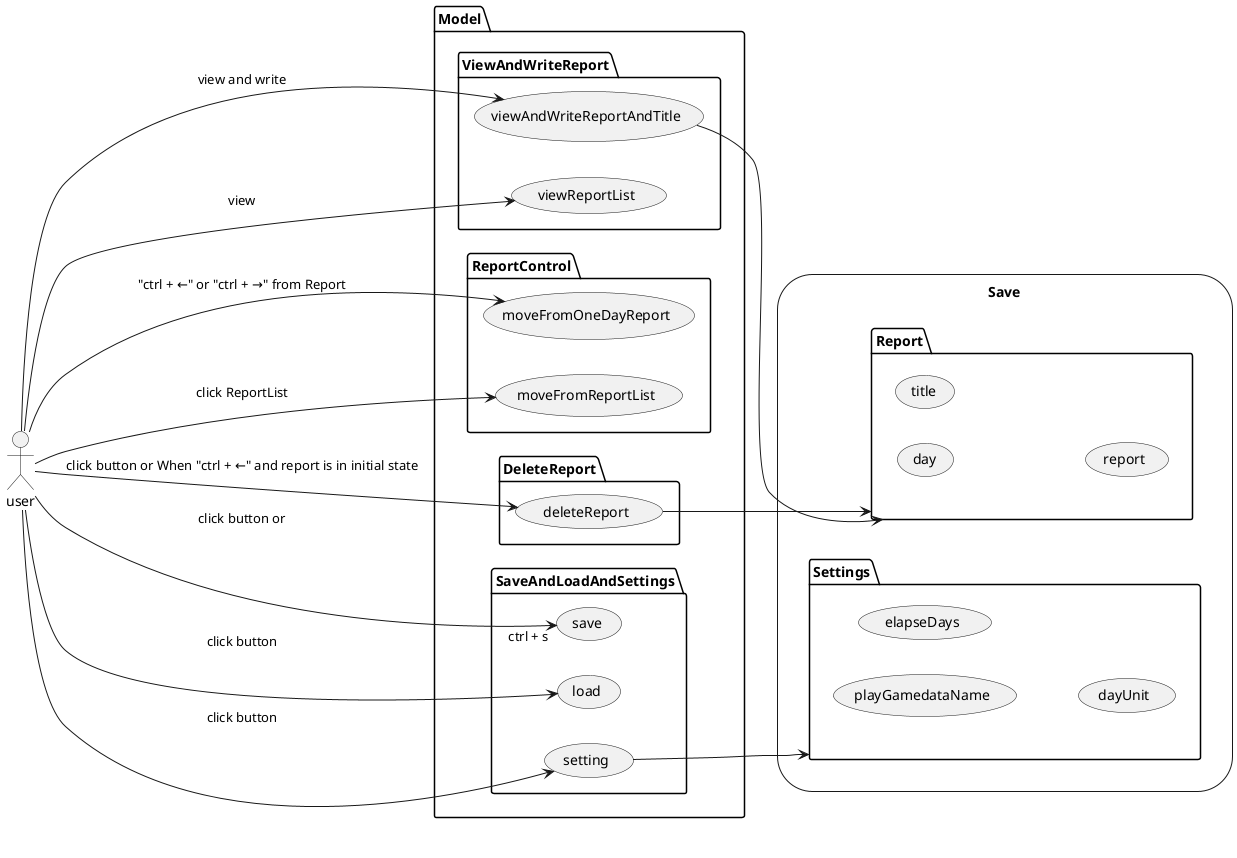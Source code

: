 @startuml GamereportiteUsecase
left to right direction
'利用者
:user:
storage Save{
    package Report{
        (day)
        (title)
        (report)
    }
    '設定
    package Settings{
        (playGamedataName)
        (elapseDays)
        (dayUnit)
    }
}
package Model{
    'レポートを見る書く
    package ViewAndWriteReport{
        (viewAndWriteReportAndTitle)
        (viewReportList)
    }
    'レポートを削除する
    package DeleteReport{
        (deleteReport)
    }
    '読み書きするレポートを移動する
    package ReportControl{
        (moveFromOneDayReport)
        (moveFromReportList)
    }
    'セーブ＆ロード、設定の編集
    package SaveAndLoadAndSettings{
        (save)
        (load)
        (setting)
    }
}
'ユーザーの行いうる行動
'レポートの読み書き
user -r-> viewAndWriteReportAndTitle : view and write
'レポートのリストを読む
user -r-> viewReportList : view

'左右キーを押してレポートの移動
user -r-> moveFromOneDayReport : "ctrl + ←" or "ctrl + →" from Report
'レポートリストをクリックしてレポートの移動
user -r-> moveFromReportList : click ReportList

'セーブ＆ロード、設定の編集
user -d-> save : click button or "ctrl + s"
user -d-> load : click button
user -d-> setting : click button

'レポートの削除
user --> deleteReport : click button or When "ctrl + ←" and report is in initial state

'Saveを編集する
viewAndWriteReportAndTitle --> Report
deleteReport --> Report
setting --> Settings
@enduml